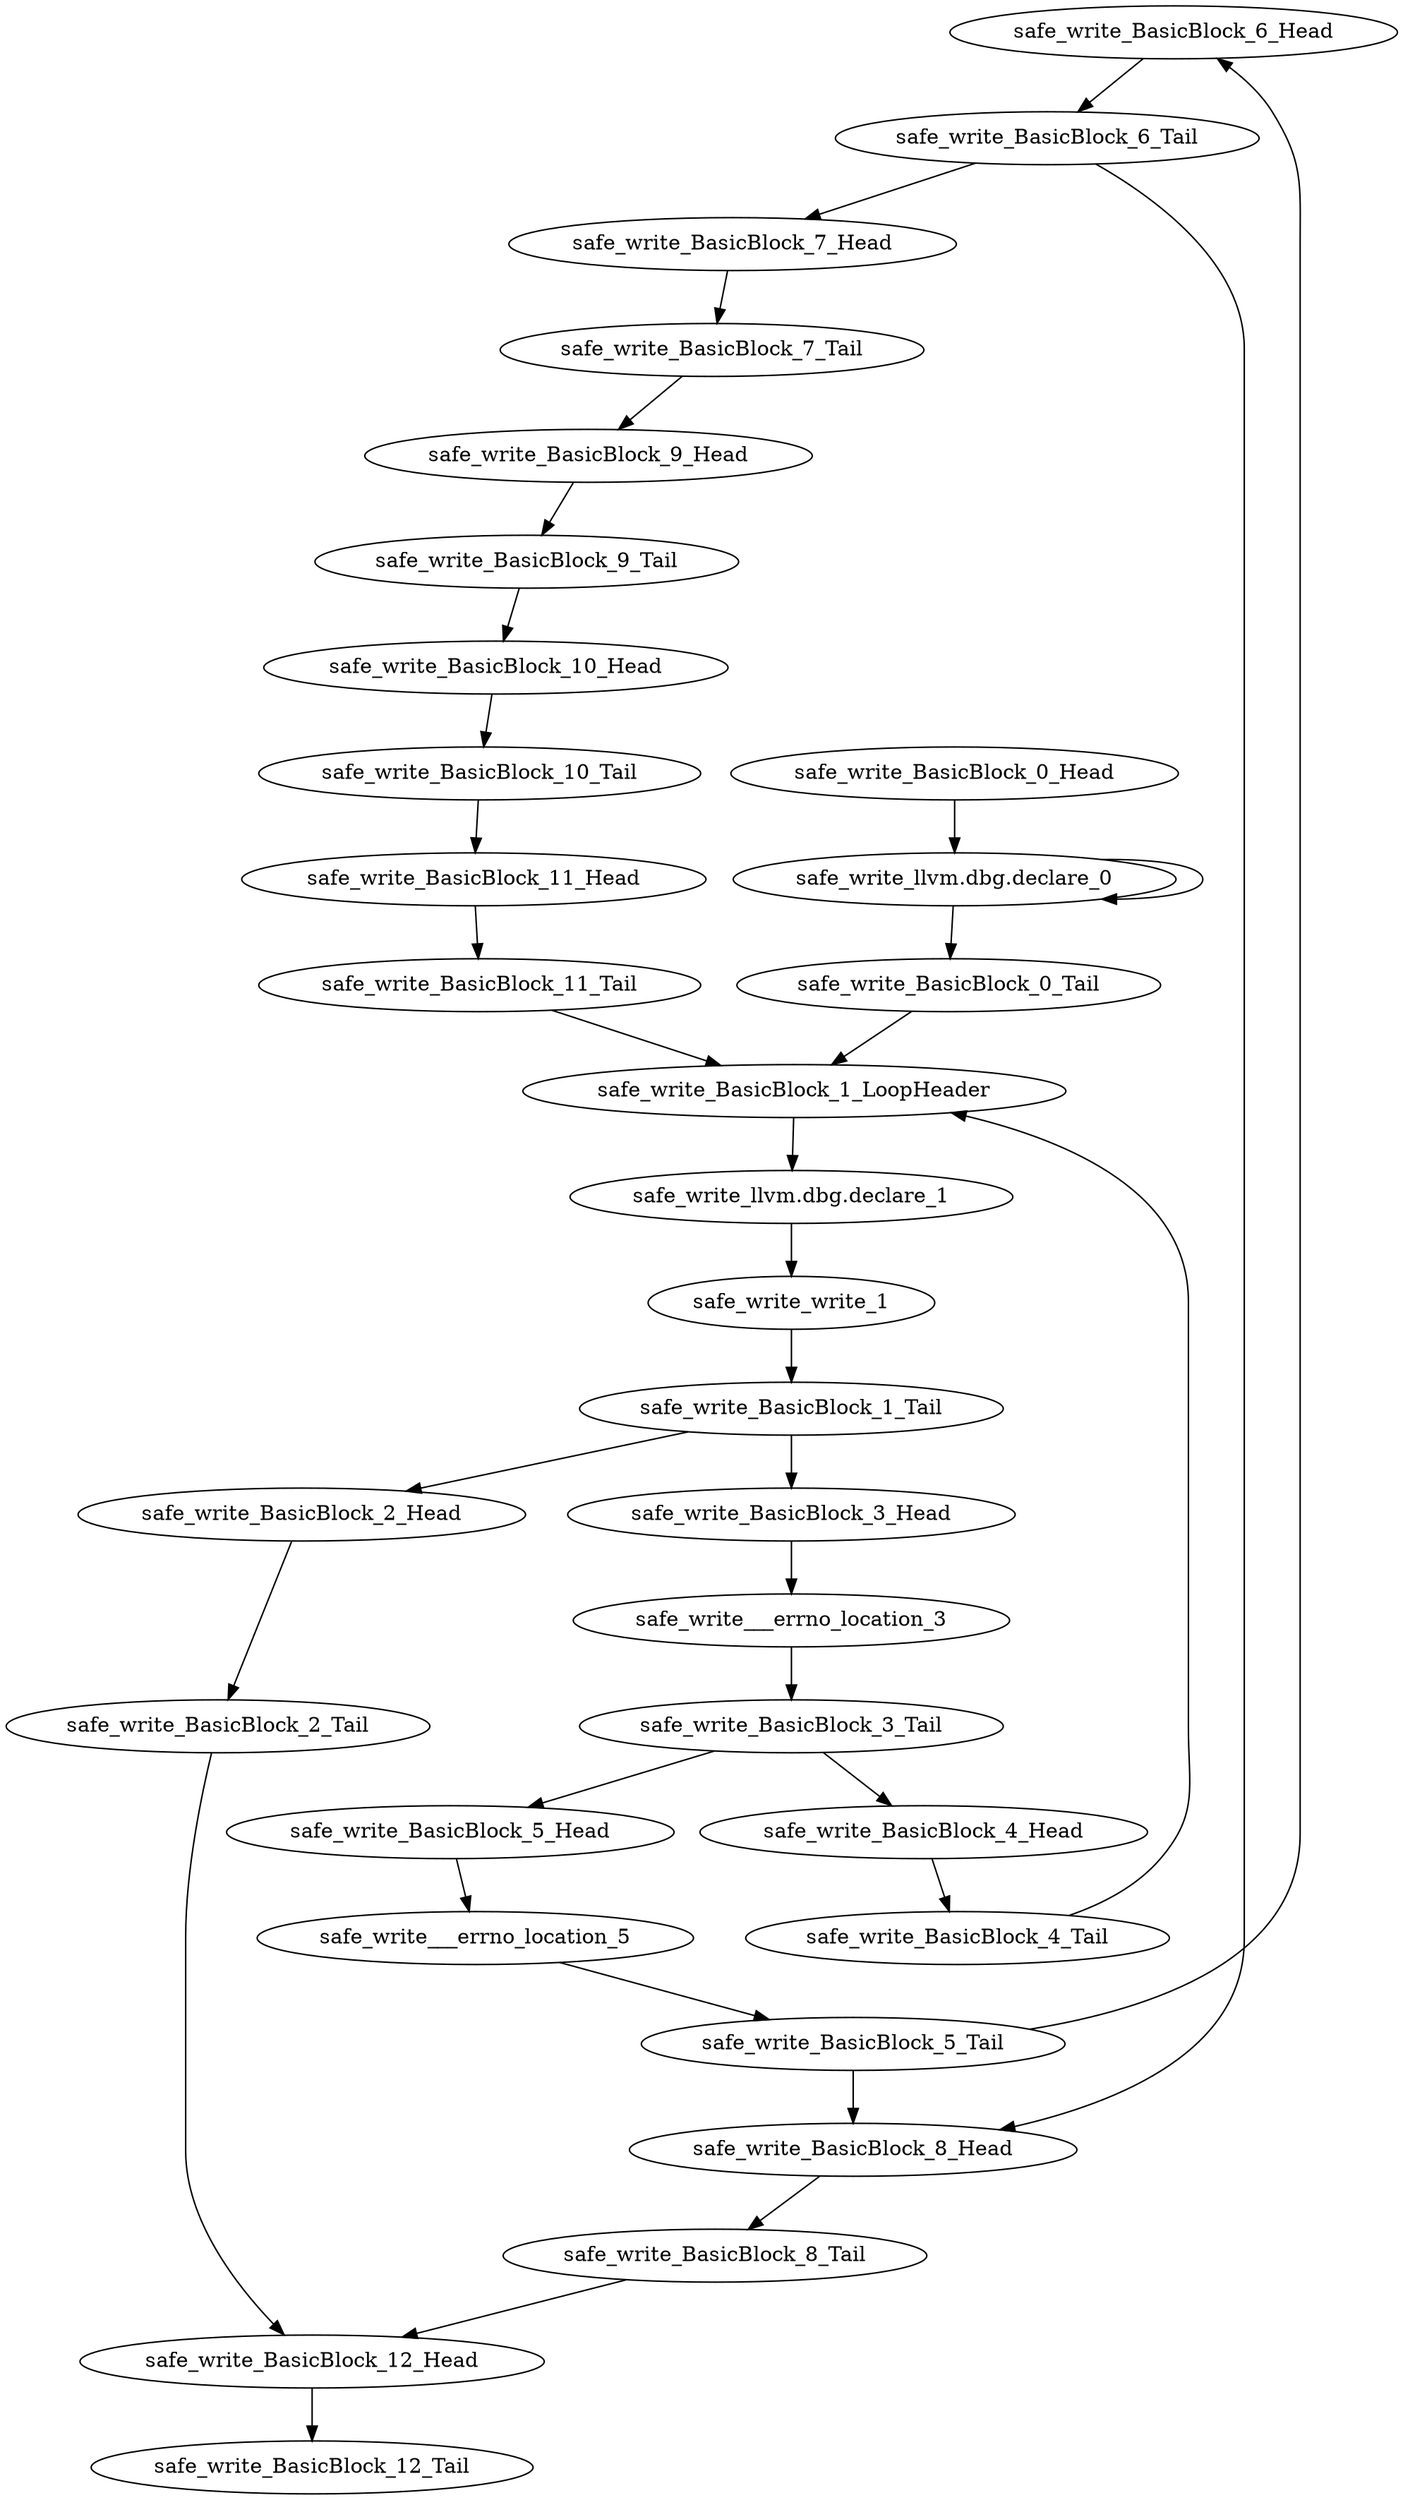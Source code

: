 digraph G {
    "safe_write_BasicBlock_6_Head" -> "safe_write_BasicBlock_6_Tail"
    "safe_write_BasicBlock_8_Tail" -> "safe_write_BasicBlock_12_Head"
    "safe_write_BasicBlock_10_Tail" -> "safe_write_BasicBlock_11_Head"
    "safe_write_BasicBlock_8_Head" -> "safe_write_BasicBlock_8_Tail"
    "safe_write_BasicBlock_1_LoopHeader" -> "safe_write_llvm.dbg.declare_1"
    "safe_write_BasicBlock_7_Tail" -> "safe_write_BasicBlock_9_Head"
    "safe_write_BasicBlock_0_Tail" -> "safe_write_BasicBlock_1_LoopHeader"
    "safe_write_BasicBlock_2_Tail" -> "safe_write_BasicBlock_12_Head"
    "safe_write_BasicBlock_2_Head" -> "safe_write_BasicBlock_2_Tail"
    "safe_write_BasicBlock_4_Head" -> "safe_write_BasicBlock_4_Tail"
    "safe_write_BasicBlock_10_Head" -> "safe_write_BasicBlock_10_Tail"
    "safe_write_BasicBlock_9_Tail" -> "safe_write_BasicBlock_10_Head"
    "safe_write_BasicBlock_9_Head" -> "safe_write_BasicBlock_9_Tail"
    "safe_write_BasicBlock_4_Tail" -> "safe_write_BasicBlock_1_LoopHeader"
    "safe_write___errno_location_3" -> "safe_write_BasicBlock_3_Tail"
    "safe_write___errno_location_5" -> "safe_write_BasicBlock_5_Tail"
    "safe_write_BasicBlock_12_Head" -> "safe_write_BasicBlock_12_Tail"
    "safe_write_BasicBlock_11_Head" -> "safe_write_BasicBlock_11_Tail"
    "safe_write_BasicBlock_3_Head" -> "safe_write___errno_location_3"
    "safe_write_BasicBlock_5_Tail" -> "safe_write_BasicBlock_6_Head"
    "safe_write_BasicBlock_5_Tail" -> "safe_write_BasicBlock_8_Head"
    "safe_write_write_1" -> "safe_write_BasicBlock_1_Tail"
    "safe_write_BasicBlock_1_Tail" -> "safe_write_BasicBlock_2_Head"
    "safe_write_BasicBlock_1_Tail" -> "safe_write_BasicBlock_3_Head"
    "safe_write_BasicBlock_6_Tail" -> "safe_write_BasicBlock_8_Head"
    "safe_write_BasicBlock_6_Tail" -> "safe_write_BasicBlock_7_Head"
    "safe_write_BasicBlock_7_Head" -> "safe_write_BasicBlock_7_Tail"
    "safe_write_llvm.dbg.declare_1" -> "safe_write_write_1"
    "safe_write_BasicBlock_11_Tail" -> "safe_write_BasicBlock_1_LoopHeader"
    "safe_write_BasicBlock_3_Tail" -> "safe_write_BasicBlock_4_Head"
    "safe_write_BasicBlock_3_Tail" -> "safe_write_BasicBlock_5_Head"
    "safe_write_llvm.dbg.declare_0" -> "safe_write_BasicBlock_0_Tail"
    "safe_write_llvm.dbg.declare_0" -> "safe_write_llvm.dbg.declare_0"
    "safe_write_BasicBlock_0_Head" -> "safe_write_llvm.dbg.declare_0"
    "safe_write_BasicBlock_5_Head" -> "safe_write___errno_location_5"
}

